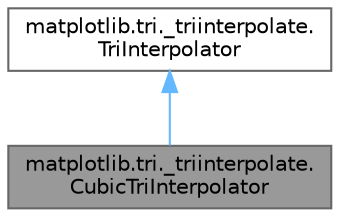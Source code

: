 digraph "matplotlib.tri._triinterpolate.CubicTriInterpolator"
{
 // LATEX_PDF_SIZE
  bgcolor="transparent";
  edge [fontname=Helvetica,fontsize=10,labelfontname=Helvetica,labelfontsize=10];
  node [fontname=Helvetica,fontsize=10,shape=box,height=0.2,width=0.4];
  Node1 [id="Node000001",label="matplotlib.tri._triinterpolate.\lCubicTriInterpolator",height=0.2,width=0.4,color="gray40", fillcolor="grey60", style="filled", fontcolor="black",tooltip=" "];
  Node2 -> Node1 [id="edge1_Node000001_Node000002",dir="back",color="steelblue1",style="solid",tooltip=" "];
  Node2 [id="Node000002",label="matplotlib.tri._triinterpolate.\lTriInterpolator",height=0.2,width=0.4,color="gray40", fillcolor="white", style="filled",URL="$d0/d13/classmatplotlib_1_1tri_1_1__triinterpolate_1_1TriInterpolator.html",tooltip=" "];
}
